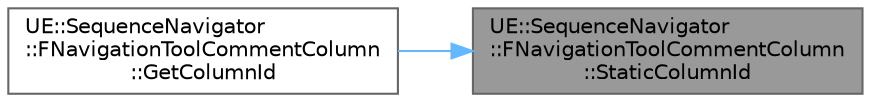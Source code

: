 digraph "UE::SequenceNavigator::FNavigationToolCommentColumn::StaticColumnId"
{
 // INTERACTIVE_SVG=YES
 // LATEX_PDF_SIZE
  bgcolor="transparent";
  edge [fontname=Helvetica,fontsize=10,labelfontname=Helvetica,labelfontsize=10];
  node [fontname=Helvetica,fontsize=10,shape=box,height=0.2,width=0.4];
  rankdir="RL";
  Node1 [id="Node000001",label="UE::SequenceNavigator\l::FNavigationToolCommentColumn\l::StaticColumnId",height=0.2,width=0.4,color="gray40", fillcolor="grey60", style="filled", fontcolor="black",tooltip=" "];
  Node1 -> Node2 [id="edge1_Node000001_Node000002",dir="back",color="steelblue1",style="solid",tooltip=" "];
  Node2 [id="Node000002",label="UE::SequenceNavigator\l::FNavigationToolCommentColumn\l::GetColumnId",height=0.2,width=0.4,color="grey40", fillcolor="white", style="filled",URL="$d7/d58/classUE_1_1SequenceNavigator_1_1FNavigationToolCommentColumn.html#afa28c5e1caf6f68e0eb21909206a6ac2",tooltip=" "];
}
